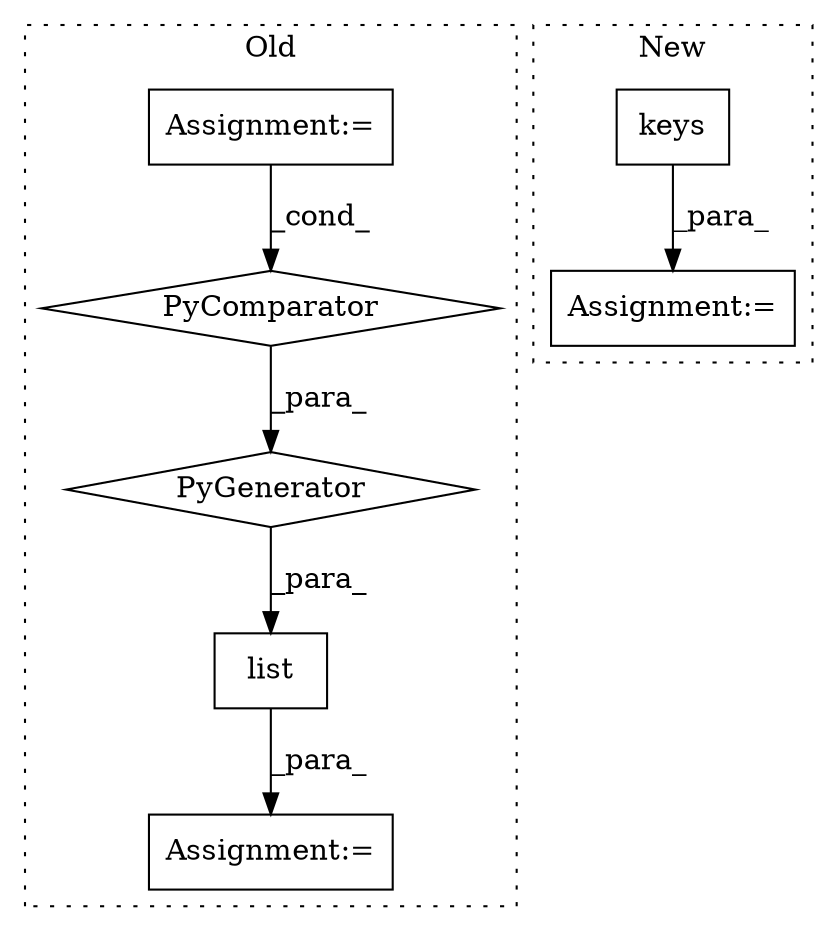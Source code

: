 digraph G {
subgraph cluster0 {
1 [label="PyGenerator" a="107" s="2731" l="99" shape="diamond"];
3 [label="PyComparator" a="113" s="2800" l="24" shape="diamond"];
4 [label="Assignment:=" a="7" s="2800" l="24" shape="box"];
6 [label="Assignment:=" a="7" s="2716" l="1" shape="box"];
7 [label="list" a="32" s="2717,2830" l="14,-3" shape="box"];
label = "Old";
style="dotted";
}
subgraph cluster1 {
2 [label="keys" a="32" s="2726" l="6" shape="box"];
5 [label="Assignment:=" a="7" s="2716" l="1" shape="box"];
label = "New";
style="dotted";
}
1 -> 7 [label="_para_"];
2 -> 5 [label="_para_"];
3 -> 1 [label="_para_"];
4 -> 3 [label="_cond_"];
7 -> 6 [label="_para_"];
}